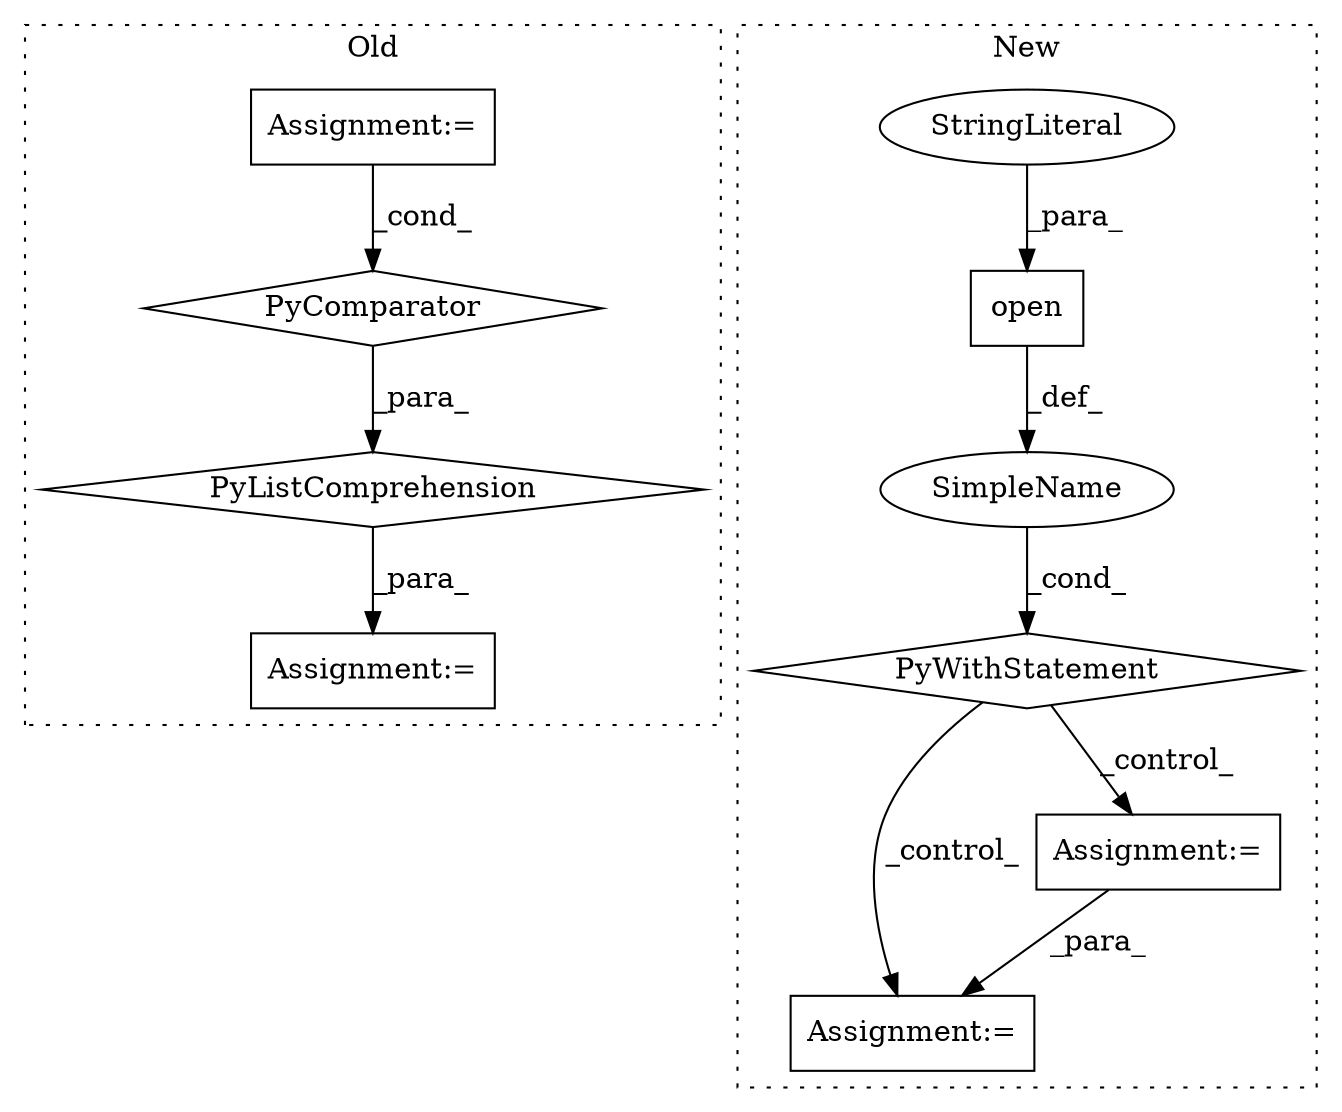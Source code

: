 digraph G {
subgraph cluster0 {
1 [label="PyListComprehension" a="109" s="1756" l="95" shape="diamond"];
3 [label="PyComparator" a="113" s="1823" l="20" shape="diamond"];
4 [label="Assignment:=" a="7" s="1823" l="20" shape="box"];
6 [label="Assignment:=" a="7" s="1744" l="12" shape="box"];
label = "Old";
style="dotted";
}
subgraph cluster1 {
2 [label="open" a="32" s="288,304" l="5,1" shape="box"];
5 [label="StringLiteral" a="45" s="293" l="11" shape="ellipse"];
7 [label="Assignment:=" a="7" s="481" l="1" shape="box"];
8 [label="SimpleName" a="42" s="" l="" shape="ellipse"];
9 [label="PyWithStatement" a="104" s="278,305" l="10,2" shape="diamond"];
10 [label="Assignment:=" a="7" s="418" l="22" shape="box"];
label = "New";
style="dotted";
}
1 -> 6 [label="_para_"];
2 -> 8 [label="_def_"];
3 -> 1 [label="_para_"];
4 -> 3 [label="_cond_"];
5 -> 2 [label="_para_"];
8 -> 9 [label="_cond_"];
9 -> 10 [label="_control_"];
9 -> 7 [label="_control_"];
10 -> 7 [label="_para_"];
}